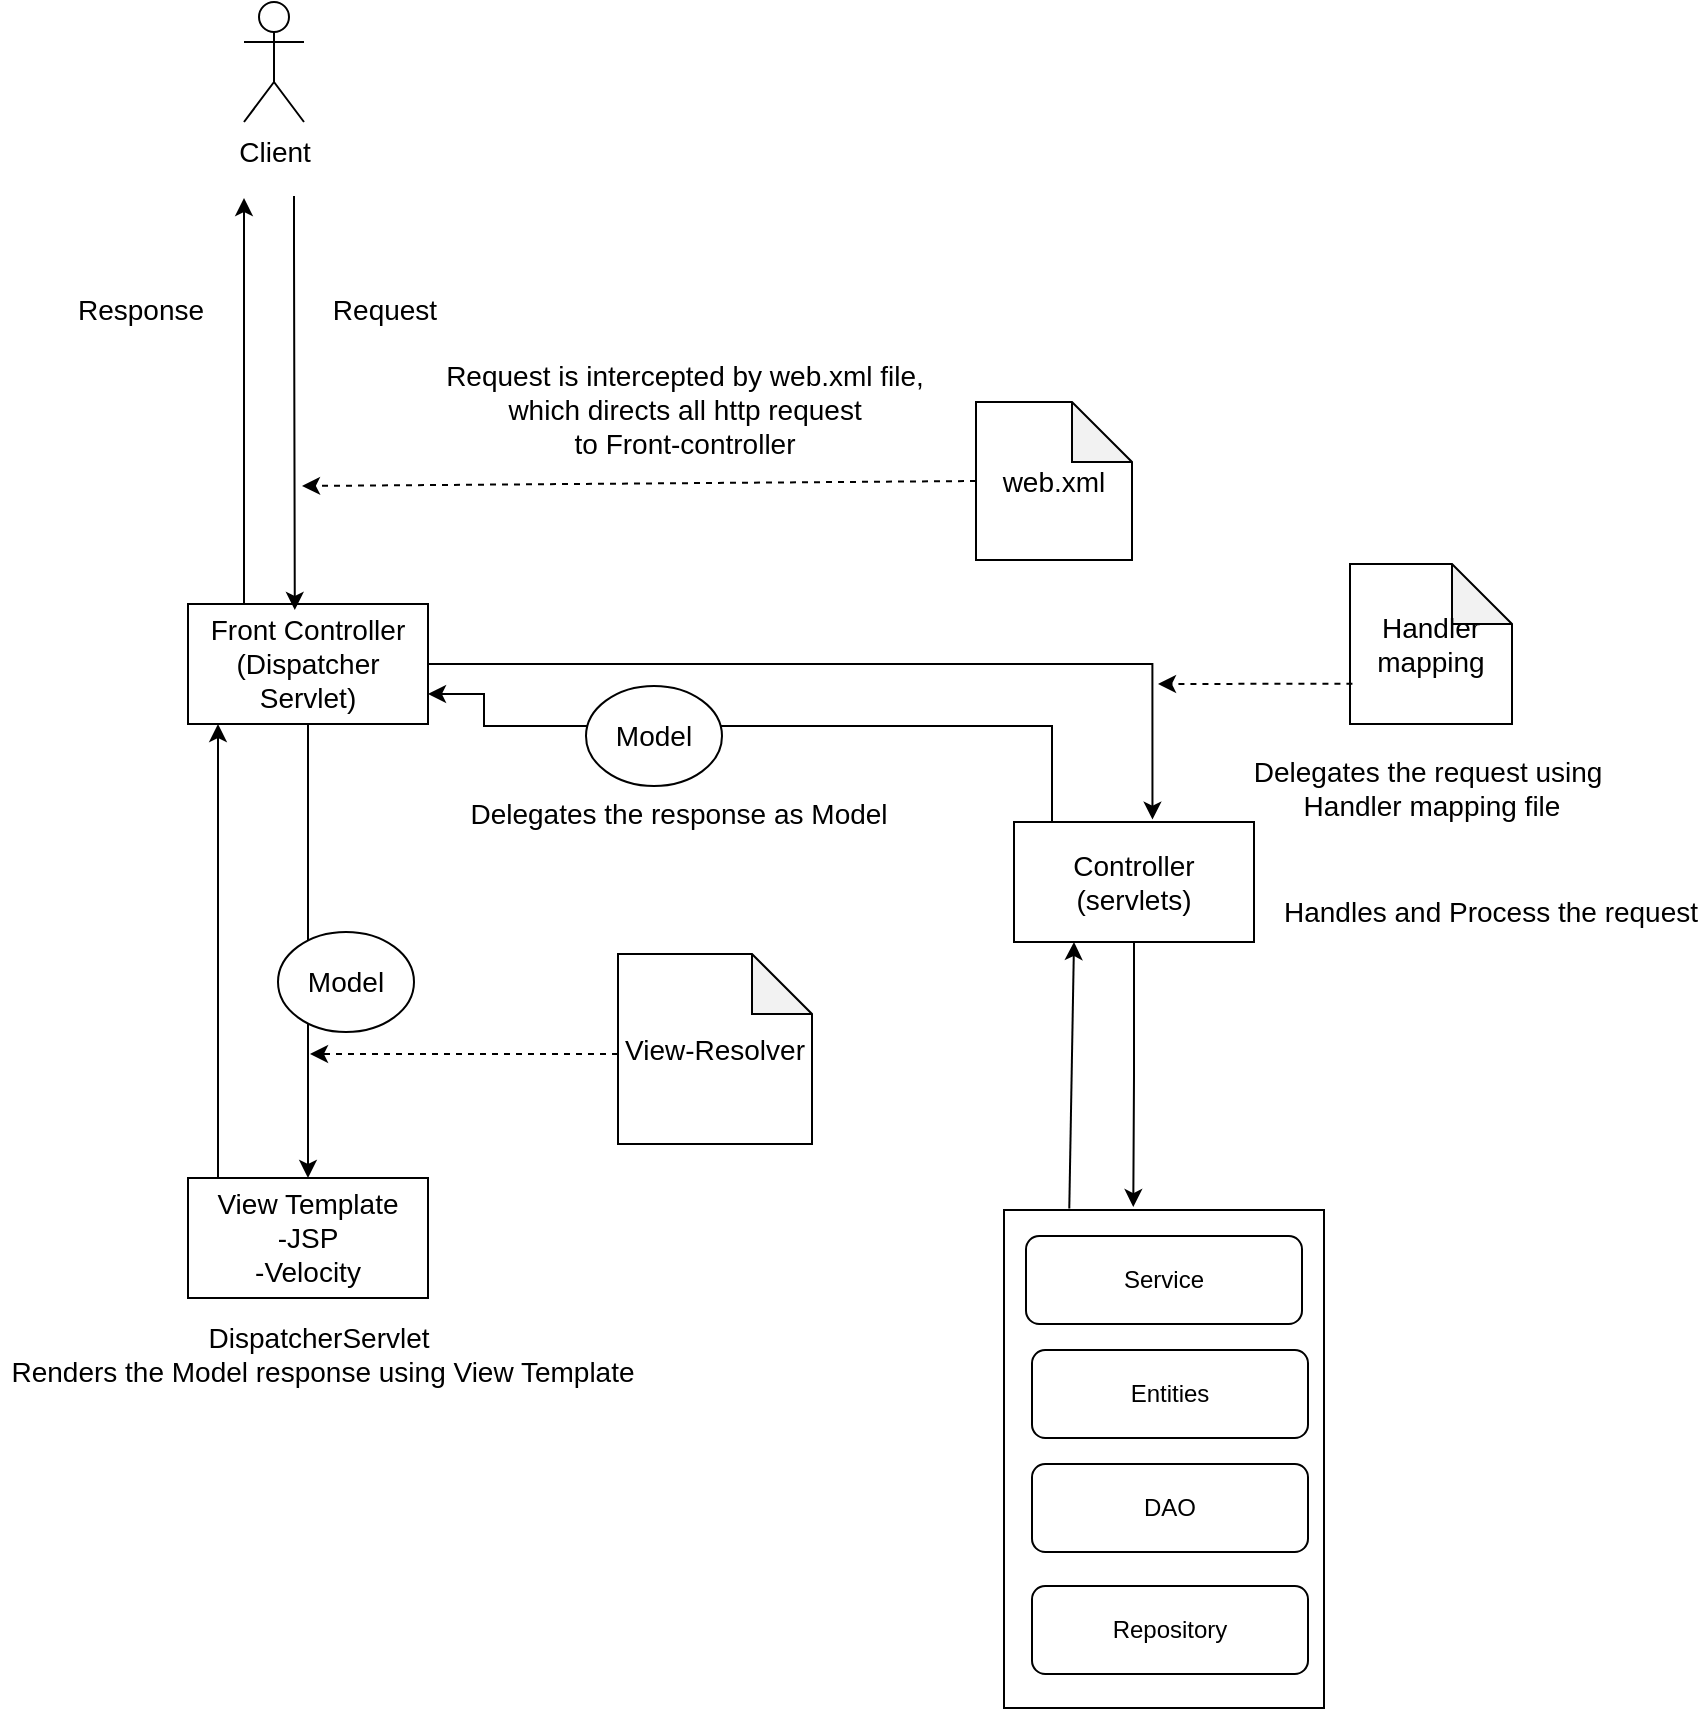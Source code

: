 <mxfile version="19.0.3" type="device"><diagram id="jsiebyqquXjRP15lcstQ" name="Page-1"><mxGraphModel dx="1278" dy="641" grid="0" gridSize="10" guides="1" tooltips="1" connect="1" arrows="1" fold="1" page="1" pageScale="1" pageWidth="850" pageHeight="1100" math="0" shadow="0"><root><mxCell id="0"/><mxCell id="1" parent="0"/><mxCell id="v_K6aSyAAvqDRj1H5QLN-6" style="edgeStyle=orthogonalEdgeStyle;rounded=0;orthogonalLoop=1;jettySize=auto;html=1;fontSize=14;entryX=0.577;entryY=-0.02;entryDx=0;entryDy=0;entryPerimeter=0;" parent="1" source="v_K6aSyAAvqDRj1H5QLN-1" target="v_K6aSyAAvqDRj1H5QLN-7" edge="1"><mxGeometry relative="1" as="geometry"><mxPoint x="478.0" y="355" as="targetPoint"/></mxGeometry></mxCell><mxCell id="v_K6aSyAAvqDRj1H5QLN-34" style="edgeStyle=orthogonalEdgeStyle;rounded=0;orthogonalLoop=1;jettySize=auto;html=1;entryX=0.5;entryY=0;entryDx=0;entryDy=0;fontSize=14;" parent="1" source="v_K6aSyAAvqDRj1H5QLN-1" target="v_K6aSyAAvqDRj1H5QLN-15" edge="1"><mxGeometry relative="1" as="geometry"/></mxCell><mxCell id="v_K6aSyAAvqDRj1H5QLN-1" value="&lt;font style=&quot;font-size: 14px;&quot;&gt;Front Controller&lt;br&gt;(Dispatcher Servlet)&lt;br&gt;&lt;/font&gt;" style="rounded=0;whiteSpace=wrap;html=1;" parent="1" vertex="1"><mxGeometry x="135" y="325" width="120" height="60" as="geometry"/></mxCell><mxCell id="zhY55huEPobhdkSDRCt7-3" style="edgeStyle=orthogonalEdgeStyle;rounded=0;orthogonalLoop=1;jettySize=auto;html=1;entryX=0.445;entryY=0.05;entryDx=0;entryDy=0;entryPerimeter=0;" edge="1" parent="1" target="v_K6aSyAAvqDRj1H5QLN-1"><mxGeometry relative="1" as="geometry"><mxPoint x="188" y="121" as="sourcePoint"/><Array as="points"><mxPoint x="188" y="146"/><mxPoint x="188" y="146"/></Array></mxGeometry></mxCell><mxCell id="v_K6aSyAAvqDRj1H5QLN-2" value="&lt;font style=&quot;font-size: 14px;&quot;&gt;Client&lt;/font&gt;" style="shape=umlActor;verticalLabelPosition=bottom;verticalAlign=top;html=1;outlineConnect=0;" parent="1" vertex="1"><mxGeometry x="163" y="24" width="30" height="60" as="geometry"/></mxCell><mxCell id="v_K6aSyAAvqDRj1H5QLN-30" style="edgeStyle=orthogonalEdgeStyle;rounded=0;orthogonalLoop=1;jettySize=auto;html=1;entryX=1;entryY=0.75;entryDx=0;entryDy=0;fontSize=14;" parent="1" source="v_K6aSyAAvqDRj1H5QLN-7" target="v_K6aSyAAvqDRj1H5QLN-1" edge="1"><mxGeometry relative="1" as="geometry"><Array as="points"><mxPoint x="567" y="386"/><mxPoint x="283" y="386"/><mxPoint x="283" y="370"/></Array></mxGeometry></mxCell><mxCell id="zhY55huEPobhdkSDRCt7-13" style="edgeStyle=orthogonalEdgeStyle;rounded=0;orthogonalLoop=1;jettySize=auto;html=1;entryX=0.404;entryY=-0.006;entryDx=0;entryDy=0;entryPerimeter=0;" edge="1" parent="1" source="v_K6aSyAAvqDRj1H5QLN-7" target="zhY55huEPobhdkSDRCt7-5"><mxGeometry relative="1" as="geometry"/></mxCell><mxCell id="v_K6aSyAAvqDRj1H5QLN-7" value="Controller&lt;br&gt;(servlets)" style="rounded=0;whiteSpace=wrap;html=1;fontSize=14;" parent="1" vertex="1"><mxGeometry x="548" y="434" width="120" height="60" as="geometry"/></mxCell><mxCell id="v_K6aSyAAvqDRj1H5QLN-8" value="Delegates the request using&amp;nbsp; Handler mapping file" style="text;html=1;strokeColor=none;fillColor=none;align=center;verticalAlign=middle;whiteSpace=wrap;rounded=0;fontSize=14;" parent="1" vertex="1"><mxGeometry x="656.5" y="382" width="200" height="70" as="geometry"/></mxCell><mxCell id="v_K6aSyAAvqDRj1H5QLN-11" value="Model" style="ellipse;whiteSpace=wrap;html=1;fontSize=14;" parent="1" vertex="1"><mxGeometry x="334" y="366" width="68" height="50" as="geometry"/></mxCell><mxCell id="v_K6aSyAAvqDRj1H5QLN-13" value="Delegates the response as Model" style="text;html=1;align=center;verticalAlign=middle;resizable=0;points=[];autosize=1;strokeColor=none;fillColor=none;fontSize=14;" parent="1" vertex="1"><mxGeometry x="270" y="419" width="219" height="21" as="geometry"/></mxCell><mxCell id="v_K6aSyAAvqDRj1H5QLN-14" value="Handles and Process the request" style="text;html=1;align=center;verticalAlign=middle;resizable=0;points=[];autosize=1;strokeColor=none;fillColor=none;fontSize=14;" parent="1" vertex="1"><mxGeometry x="677" y="468" width="217" height="21" as="geometry"/></mxCell><mxCell id="v_K6aSyAAvqDRj1H5QLN-35" style="edgeStyle=orthogonalEdgeStyle;rounded=0;orthogonalLoop=1;jettySize=auto;html=1;fontSize=14;" parent="1" source="v_K6aSyAAvqDRj1H5QLN-15" target="v_K6aSyAAvqDRj1H5QLN-1" edge="1"><mxGeometry relative="1" as="geometry"><Array as="points"><mxPoint x="150" y="563"/><mxPoint x="150" y="563"/></Array></mxGeometry></mxCell><mxCell id="v_K6aSyAAvqDRj1H5QLN-15" value="View Template&lt;br&gt;-JSP&lt;br&gt;-Velocity" style="rounded=0;whiteSpace=wrap;html=1;fontSize=14;" parent="1" vertex="1"><mxGeometry x="135" y="612" width="120" height="60" as="geometry"/></mxCell><mxCell id="v_K6aSyAAvqDRj1H5QLN-17" value="Model" style="ellipse;whiteSpace=wrap;html=1;fontSize=14;" parent="1" vertex="1"><mxGeometry x="180" y="489" width="68" height="50" as="geometry"/></mxCell><mxCell id="v_K6aSyAAvqDRj1H5QLN-19" value="DispatcherServlet&amp;nbsp;&lt;br&gt;Renders the Model response using View Template" style="text;html=1;align=center;verticalAlign=middle;resizable=0;points=[];autosize=1;strokeColor=none;fillColor=none;fontSize=14;" parent="1" vertex="1"><mxGeometry x="41" y="681" width="322" height="38" as="geometry"/></mxCell><mxCell id="v_K6aSyAAvqDRj1H5QLN-20" value="Request" style="text;html=1;align=center;verticalAlign=middle;resizable=0;points=[];autosize=1;strokeColor=none;fillColor=none;fontSize=14;" parent="1" vertex="1"><mxGeometry x="202" y="167" width="62" height="21" as="geometry"/></mxCell><mxCell id="v_K6aSyAAvqDRj1H5QLN-21" value="Response" style="text;html=1;align=center;verticalAlign=middle;resizable=0;points=[];autosize=1;strokeColor=none;fillColor=none;fontSize=14;" parent="1" vertex="1"><mxGeometry x="74" y="167" width="73" height="21" as="geometry"/></mxCell><mxCell id="v_K6aSyAAvqDRj1H5QLN-24" value="web.xml" style="shape=note;whiteSpace=wrap;html=1;backgroundOutline=1;darkOpacity=0.05;fontSize=14;" parent="1" vertex="1"><mxGeometry x="529" y="224" width="78" height="79" as="geometry"/></mxCell><mxCell id="v_K6aSyAAvqDRj1H5QLN-26" value="Request is intercepted by&amp;nbsp;web.xml file, &lt;br&gt;which directs all http request &lt;br&gt;to Front-controller" style="text;html=1;align=center;verticalAlign=middle;resizable=0;points=[];autosize=1;strokeColor=none;fillColor=none;fontSize=14;" parent="1" vertex="1"><mxGeometry x="258.5" y="200" width="249" height="55" as="geometry"/></mxCell><mxCell id="v_K6aSyAAvqDRj1H5QLN-27" value="" style="endArrow=classic;html=1;rounded=0;fontSize=14;exitX=0;exitY=0.5;exitDx=0;exitDy=0;exitPerimeter=0;dashed=1" parent="1" source="v_K6aSyAAvqDRj1H5QLN-24" edge="1"><mxGeometry width="50" height="50" relative="1" as="geometry"><mxPoint x="398" y="323" as="sourcePoint"/><mxPoint x="192" y="266" as="targetPoint"/></mxGeometry></mxCell><mxCell id="v_K6aSyAAvqDRj1H5QLN-28" value="Handler mapping" style="shape=note;whiteSpace=wrap;html=1;backgroundOutline=1;darkOpacity=0.05;fontSize=14;" parent="1" vertex="1"><mxGeometry x="716" y="305" width="81" height="80" as="geometry"/></mxCell><mxCell id="v_K6aSyAAvqDRj1H5QLN-29" value="" style="endArrow=classic;html=1;rounded=0;fontSize=14;exitX=0.015;exitY=0.748;exitDx=0;exitDy=0;exitPerimeter=0;dashed=1" parent="1" source="v_K6aSyAAvqDRj1H5QLN-28" edge="1"><mxGeometry width="50" height="50" relative="1" as="geometry"><mxPoint x="398" y="503" as="sourcePoint"/><mxPoint x="620" y="365" as="targetPoint"/></mxGeometry></mxCell><mxCell id="v_K6aSyAAvqDRj1H5QLN-33" style="edgeStyle=orthogonalEdgeStyle;rounded=0;orthogonalLoop=1;jettySize=auto;html=1;fontSize=14;dashed=1" parent="1" source="v_K6aSyAAvqDRj1H5QLN-31" edge="1"><mxGeometry relative="1" as="geometry"><mxPoint x="196" y="550" as="targetPoint"/><Array as="points"><mxPoint x="314" y="550"/><mxPoint x="314" y="550"/></Array></mxGeometry></mxCell><mxCell id="v_K6aSyAAvqDRj1H5QLN-31" value="View-Resolver" style="shape=note;whiteSpace=wrap;html=1;backgroundOutline=1;darkOpacity=0.05;fontSize=14;" parent="1" vertex="1"><mxGeometry x="350" y="500" width="97" height="95" as="geometry"/></mxCell><mxCell id="zhY55huEPobhdkSDRCt7-4" value="" style="endArrow=classic;html=1;rounded=0;" edge="1" parent="1"><mxGeometry width="50" height="50" relative="1" as="geometry"><mxPoint x="163" y="325" as="sourcePoint"/><mxPoint x="163" y="122" as="targetPoint"/></mxGeometry></mxCell><mxCell id="zhY55huEPobhdkSDRCt7-5" value="" style="rounded=0;whiteSpace=wrap;html=1;" vertex="1" parent="1"><mxGeometry x="543" y="628" width="160" height="249" as="geometry"/></mxCell><mxCell id="zhY55huEPobhdkSDRCt7-6" value="Service" style="rounded=1;whiteSpace=wrap;html=1;" vertex="1" parent="1"><mxGeometry x="554" y="641" width="138" height="44" as="geometry"/></mxCell><mxCell id="zhY55huEPobhdkSDRCt7-7" value="Entities" style="rounded=1;whiteSpace=wrap;html=1;" vertex="1" parent="1"><mxGeometry x="557" y="698" width="138" height="44" as="geometry"/></mxCell><mxCell id="zhY55huEPobhdkSDRCt7-8" value="DAO" style="rounded=1;whiteSpace=wrap;html=1;" vertex="1" parent="1"><mxGeometry x="557" y="755" width="138" height="44" as="geometry"/></mxCell><mxCell id="zhY55huEPobhdkSDRCt7-9" value="Repository" style="rounded=1;whiteSpace=wrap;html=1;" vertex="1" parent="1"><mxGeometry x="557" y="816" width="138" height="44" as="geometry"/></mxCell><mxCell id="zhY55huEPobhdkSDRCt7-11" value="" style="endArrow=classic;html=1;rounded=0;entryX=0.25;entryY=1;entryDx=0;entryDy=0;exitX=0.204;exitY=-0.003;exitDx=0;exitDy=0;exitPerimeter=0;" edge="1" parent="1" source="zhY55huEPobhdkSDRCt7-5" target="v_K6aSyAAvqDRj1H5QLN-7"><mxGeometry width="50" height="50" relative="1" as="geometry"><mxPoint x="583" y="628" as="sourcePoint"/><mxPoint x="633" y="578" as="targetPoint"/></mxGeometry></mxCell></root></mxGraphModel></diagram></mxfile>